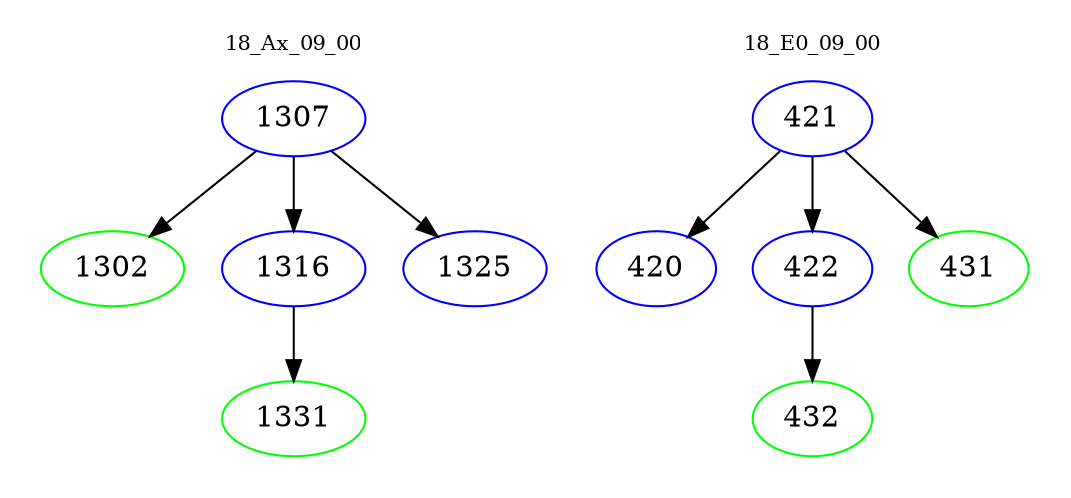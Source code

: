 digraph{
subgraph cluster_0 {
color = white
label = "18_Ax_09_00";
fontsize=10;
T0_1307 [label="1307", color="blue"]
T0_1307 -> T0_1302 [color="black"]
T0_1302 [label="1302", color="green"]
T0_1307 -> T0_1316 [color="black"]
T0_1316 [label="1316", color="blue"]
T0_1316 -> T0_1331 [color="black"]
T0_1331 [label="1331", color="green"]
T0_1307 -> T0_1325 [color="black"]
T0_1325 [label="1325", color="blue"]
}
subgraph cluster_1 {
color = white
label = "18_E0_09_00";
fontsize=10;
T1_421 [label="421", color="blue"]
T1_421 -> T1_420 [color="black"]
T1_420 [label="420", color="blue"]
T1_421 -> T1_422 [color="black"]
T1_422 [label="422", color="blue"]
T1_422 -> T1_432 [color="black"]
T1_432 [label="432", color="green"]
T1_421 -> T1_431 [color="black"]
T1_431 [label="431", color="green"]
}
}
